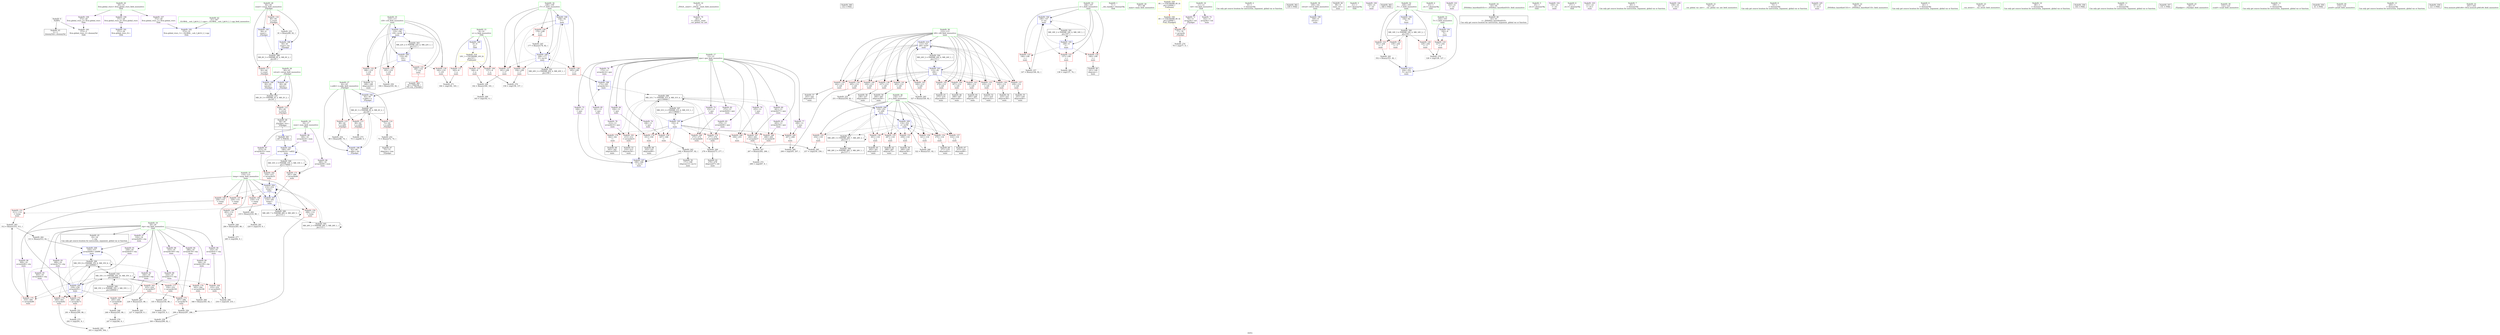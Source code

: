 digraph "SVFG" {
	label="SVFG";

	Node0x561c8eee1e00 [shape=record,color=grey,label="{NodeID: 0\nNullPtr}"];
	Node0x561c8eee1e00 -> Node0x561c8ef05760[style=solid];
	Node0x561c8eee1e00 -> Node0x561c8ef0eb10[style=solid];
	Node0x561c8ef15c90 [shape=record,color=grey,label="{NodeID: 263\n312 = Binary(310, 311, )\n}"];
	Node0x561c8ef15c90 -> Node0x561c8ef15b10[style=solid];
	Node0x561c8ef0e810 [shape=record,color=blue,label="{NodeID: 180\n8\<--9\nn\<--\nGlob }"];
	Node0x561c8ef0e810 -> Node0x561c8ef2bf70[style=dashed];
	Node0x561c8ef05cd0 [shape=record,color=purple,label="{NodeID: 97\n316\<--18\narrayidx90\<--stp\nmain\n}"];
	Node0x561c8ef05cd0 -> Node0x561c8ef0a020[style=solid];
	Node0x561c8eef65e0 [shape=record,color=green,label="{NodeID: 14\n4\<--6\n_ZStL8__ioinit\<--_ZStL8__ioinit_field_insensitive\nGlob }"];
	Node0x561c8eef65e0 -> Node0x561c8ef07e00[style=solid];
	Node0x561c8ef3d5b0 [shape=record,color=black,label="{NodeID: 360\n132 = PHI()\n}"];
	Node0x561c8ef17190 [shape=record,color=grey,label="{NodeID: 277\n285 = cmp(284, 9, )\n}"];
	Node0x561c8ef094c0 [shape=record,color=blue,label="{NodeID: 194\n106\<--147\ni\<--inc\nmain\n}"];
	Node0x561c8ef094c0 -> Node0x561c8ef0b9c0[style=dashed];
	Node0x561c8ef094c0 -> Node0x561c8ef0ba90[style=dashed];
	Node0x561c8ef094c0 -> Node0x561c8ef0bb60[style=dashed];
	Node0x561c8ef094c0 -> Node0x561c8ef094c0[style=dashed];
	Node0x561c8ef094c0 -> Node0x561c8ef26170[style=dashed];
	Node0x561c8ef068c0 [shape=record,color=red,label="{NodeID: 111\n183\<--8\n\<--n\nmain\n}"];
	Node0x561c8ef068c0 -> Node0x561c8ef16890[style=solid];
	Node0x561c8eef5c70 [shape=record,color=green,label="{NodeID: 28\n64\<--65\ncount\<--count_field_insensitive\n_Z5judgei\n}"];
	Node0x561c8eef5c70 -> Node0x561c8ef0b410[style=solid];
	Node0x561c8eef5c70 -> Node0x561c8ef0b4e0[style=solid];
	Node0x561c8eef5c70 -> Node0x561c8ef0ece0[style=solid];
	Node0x561c8eef5c70 -> Node0x561c8ef0edb0[style=solid];
	Node0x561c8ef0a020 [shape=record,color=blue,label="{NodeID: 208\n316\<--313\narrayidx90\<--add88\nmain\n}"];
	Node0x561c8ef0a020 -> Node0x561c8ef22a70[style=dashed];
	Node0x561c8ef0bb60 [shape=record,color=red,label="{NodeID: 125\n146\<--106\n\<--i\nmain\n}"];
	Node0x561c8ef0bb60 -> Node0x561c8ef15390[style=solid];
	Node0x561c8ef05660 [shape=record,color=green,label="{NodeID: 42\n31\<--367\n_GLOBAL__sub_I_jki14_2_1.cpp\<--_GLOBAL__sub_I_jki14_2_1.cpp_field_insensitive\n}"];
	Node0x561c8ef05660 -> Node0x561c8ef0ea10[style=solid];
	Node0x561c8ef27570 [shape=record,color=black,label="{NodeID: 305\nMR_26V_2 = PHI(MR_26V_3, MR_26V_1, )\npts\{115 \}\n}"];
	Node0x561c8ef27570 -> Node0x561c8ef09ce0[style=dashed];
	Node0x561c8ef27570 -> Node0x561c8ef27570[style=dashed];
	Node0x561c8ef0c6c0 [shape=record,color=red,label="{NodeID: 139\n242\<--112\n\<--i28\nmain\n}"];
	Node0x561c8ef0c6c0 -> Node0x561c8ef07370[style=solid];
	Node0x561c8ef072a0 [shape=record,color=black,label="{NodeID: 56\n238\<--237\nidxprom44\<--\nmain\n}"];
	Node0x561c8ef2bf70 [shape=record,color=yellow,style=double,label="{NodeID: 319\n10V_1 = ENCHI(MR_10V_0)\npts\{10 \}\nFun[main]}"];
	Node0x561c8ef2bf70 -> Node0x561c8ef06720[style=dashed];
	Node0x561c8ef2bf70 -> Node0x561c8ef067f0[style=dashed];
	Node0x561c8ef2bf70 -> Node0x561c8ef068c0[style=dashed];
	Node0x561c8ef0d220 [shape=record,color=red,label="{NodeID: 153\n259\<--116\n\<--j\nmain\n}"];
	Node0x561c8ef0d220 -> Node0x561c8ef07440[style=solid];
	Node0x561c8ef07e00 [shape=record,color=purple,label="{NodeID: 70\n40\<--4\n\<--_ZStL8__ioinit\n__cxx_global_var_init\n}"];
	Node0x561c8ef0a970 [shape=record,color=grey,label="{NodeID: 250\n194 = Binary(193, 82, )\n}"];
	Node0x561c8ef0a970 -> Node0x561c8ef09b40[style=solid];
	Node0x561c8ef0dd80 [shape=record,color=red,label="{NodeID: 167\n262\<--261\n\<--arrayidx57\nmain\n}"];
	Node0x561c8ef0dd80 -> Node0x561c8ef0a4f0[style=solid];
	Node0x561c8ef08960 [shape=record,color=purple,label="{NodeID: 84\n330\<--13\n\<--que\nmain\n}"];
	Node0x561c8ef08960 -> Node0x561c8ef0e4d0[style=solid];
	Node0x561c8eee2050 [shape=record,color=green,label="{NodeID: 1\n7\<--1\n__dso_handle\<--dummyObj\nGlob }"];
	Node0x561c8ef15e10 [shape=record,color=grey,label="{NodeID: 264\n219 = Binary(218, 86, )\n}"];
	Node0x561c8ef15e10 -> Node0x561c8ef17790[style=solid];
	Node0x561c8ef0e910 [shape=record,color=blue,label="{NodeID: 181\n371\<--30\nllvm.global_ctors_0\<--\nGlob }"];
	Node0x561c8ef05da0 [shape=record,color=purple,label="{NodeID: 98\n333\<--18\narrayidx100\<--stp\nmain\n}"];
	Node0x561c8ef05da0 -> Node0x561c8ef0e5a0[style=solid];
	Node0x561c8eef66b0 [shape=record,color=green,label="{NodeID: 15\n8\<--10\nn\<--n_field_insensitive\nGlob }"];
	Node0x561c8eef66b0 -> Node0x561c8ef06720[style=solid];
	Node0x561c8eef66b0 -> Node0x561c8ef067f0[style=solid];
	Node0x561c8eef66b0 -> Node0x561c8ef068c0[style=solid];
	Node0x561c8eef66b0 -> Node0x561c8ef0e810[style=solid];
	Node0x561c8ef3d6b0 [shape=record,color=black,label="{NodeID: 361\n187 = PHI(58, )\n}"];
	Node0x561c8ef3d6b0 -> Node0x561c8ef09a70[style=solid];
	Node0x561c8ef17310 [shape=record,color=grey,label="{NodeID: 278\n336 = cmp(335, 9, )\n}"];
	Node0x561c8ef09590 [shape=record,color=blue,label="{NodeID: 195\n152\<--9\n\<--\nmain\n}"];
	Node0x561c8ef09590 -> Node0x561c8ef0d700[style=dashed];
	Node0x561c8ef09590 -> Node0x561c8ef0d7d0[style=dashed];
	Node0x561c8ef09590 -> Node0x561c8ef0d8a0[style=dashed];
	Node0x561c8ef09590 -> Node0x561c8ef0dcb0[style=dashed];
	Node0x561c8ef09590 -> Node0x561c8ef0dd80[style=dashed];
	Node0x561c8ef09590 -> Node0x561c8ef0de50[style=dashed];
	Node0x561c8ef09590 -> Node0x561c8ef0df20[style=dashed];
	Node0x561c8ef09590 -> Node0x561c8ef0dff0[style=dashed];
	Node0x561c8ef09590 -> Node0x561c8ef0e4d0[style=dashed];
	Node0x561c8ef09590 -> Node0x561c8ef0e670[style=dashed];
	Node0x561c8ef09590 -> Node0x561c8ef09730[style=dashed];
	Node0x561c8ef09590 -> Node0x561c8ef24870[style=dashed];
	Node0x561c8ef09590 -> Node0x561c8ef28370[style=dashed];
	Node0x561c8ef06990 [shape=record,color=red,label="{NodeID: 112\n95\<--60\n\<--retval\n_Z5judgei\n}"];
	Node0x561c8ef06990 -> Node0x561c8ef06c20[style=solid];
	Node0x561c8eef5d40 [shape=record,color=green,label="{NodeID: 29\n97\<--98\nmain\<--main_field_insensitive\n}"];
	Node0x561c8ef0a0f0 [shape=record,color=blue,label="{NodeID: 209\n116\<--322\nj\<--inc94\nmain\n}"];
	Node0x561c8ef0a0f0 -> Node0x561c8ef0d150[style=dashed];
	Node0x561c8ef0a0f0 -> Node0x561c8ef0d220[style=dashed];
	Node0x561c8ef0a0f0 -> Node0x561c8ef0d2f0[style=dashed];
	Node0x561c8ef0a0f0 -> Node0x561c8ef0d3c0[style=dashed];
	Node0x561c8ef0a0f0 -> Node0x561c8ef0d490[style=dashed];
	Node0x561c8ef0a0f0 -> Node0x561c8ef0d560[style=dashed];
	Node0x561c8ef0a0f0 -> Node0x561c8ef0d630[style=dashed];
	Node0x561c8ef0a0f0 -> Node0x561c8ef0a0f0[style=dashed];
	Node0x561c8ef0a0f0 -> Node0x561c8ef2b570[style=dashed];
	Node0x561c8ef0bc30 [shape=record,color=red,label="{NodeID: 126\n156\<--108\n\<--i7\nmain\n}"];
	Node0x561c8ef0bc30 -> Node0x561c8ef16710[style=solid];
	Node0x561c8ef05760 [shape=record,color=black,label="{NodeID: 43\n2\<--3\ndummyVal\<--dummyVal\n}"];
	Node0x561c8ef28280 [shape=record,color=black,label="{NodeID: 306\nMR_28V_2 = PHI(MR_28V_3, MR_28V_1, )\npts\{117 \}\n}"];
	Node0x561c8ef28280 -> Node0x561c8ef2b570[style=dashed];
	Node0x561c8ef0c790 [shape=record,color=red,label="{NodeID: 140\n250\<--112\n\<--i28\nmain\n}"];
	Node0x561c8ef0c790 -> Node0x561c8ef0adf0[style=solid];
	Node0x561c8ef07370 [shape=record,color=black,label="{NodeID: 57\n243\<--242\nidxprom47\<--\nmain\n}"];
	Node0x561c8ef0d2f0 [shape=record,color=red,label="{NodeID: 154\n270\<--116\n\<--j\nmain\n}"];
	Node0x561c8ef0d2f0 -> Node0x561c8ef075e0[style=solid];
	Node0x561c8ef07ed0 [shape=record,color=purple,label="{NodeID: 71\n76\<--11\narrayidx\<--vid\n_Z5judgei\n}"];
	Node0x561c8ef07ed0 -> Node0x561c8ef0b5b0[style=solid];
	Node0x561c8ef0aaf0 [shape=record,color=grey,label="{NodeID: 251\n291 = Binary(290, 86, )\n}"];
	Node0x561c8ef0aaf0 -> Node0x561c8ef16e90[style=solid];
	Node0x561c8ef0de50 [shape=record,color=red,label="{NodeID: 168\n266\<--265\n\<--arrayidx59\nmain\n}"];
	Node0x561c8ef0de50 -> Node0x561c8ef0a4f0[style=solid];
	Node0x561c8ef08a30 [shape=record,color=purple,label="{NodeID: 85\n341\<--13\n\<--que\nmain\n}"];
	Node0x561c8ef08a30 -> Node0x561c8ef0e670[style=solid];
	Node0x561c8eee1d10 [shape=record,color=green,label="{NodeID: 2\n9\<--1\n\<--dummyObj\nCan only get source location for instruction, argument, global var or function.}"];
	Node0x561c8ef15f90 [shape=record,color=grey,label="{NodeID: 265\n327 = Binary(326, 82, )\n}"];
	Node0x561c8ef15f90 -> Node0x561c8ef0a1c0[style=solid];
	Node0x561c8ef0ea10 [shape=record,color=blue,label="{NodeID: 182\n372\<--31\nllvm.global_ctors_1\<--_GLOBAL__sub_I_jki14_2_1.cpp\nGlob }"];
	Node0x561c8ef05e70 [shape=record,color=purple,label="{NodeID: 99\n344\<--18\narrayidx106\<--stp\nmain\n}"];
	Node0x561c8ef05e70 -> Node0x561c8ef0e740[style=solid];
	Node0x561c8eef6780 [shape=record,color=green,label="{NodeID: 16\n11\<--12\nvid\<--vid_field_insensitive\nGlob }"];
	Node0x561c8eef6780 -> Node0x561c8ef07ed0[style=solid];
	Node0x561c8eef6780 -> Node0x561c8ef07fa0[style=solid];
	Node0x561c8ef3d8a0 [shape=record,color=black,label="{NodeID: 362\n339 = PHI()\n}"];
	Node0x561c8ef17490 [shape=record,color=grey,label="{NodeID: 279\n247 = cmp(246, 9, )\n}"];
	Node0x561c8ef09660 [shape=record,color=blue,label="{NodeID: 196\n108\<--82\ni7\<--\nmain\n}"];
	Node0x561c8ef09660 -> Node0x561c8ef0bc30[style=dashed];
	Node0x561c8ef09660 -> Node0x561c8ef0bd00[style=dashed];
	Node0x561c8ef09660 -> Node0x561c8ef0bdd0[style=dashed];
	Node0x561c8ef09660 -> Node0x561c8ef0bea0[style=dashed];
	Node0x561c8ef09660 -> Node0x561c8ef098d0[style=dashed];
	Node0x561c8ef09660 -> Node0x561c8ef26670[style=dashed];
	Node0x561c8ef06a60 [shape=record,color=red,label="{NodeID: 113\n69\<--62\n\<--x.addr\n_Z5judgei\n}"];
	Node0x561c8ef06a60 -> Node0x561c8ef16b90[style=solid];
	Node0x561c8eef5e10 [shape=record,color=green,label="{NodeID: 30\n100\<--101\nretval\<--retval_field_insensitive\nmain\n}"];
	Node0x561c8eef5e10 -> Node0x561c8ef0f0f0[style=solid];
	Node0x561c8ef0a1c0 [shape=record,color=blue,label="{NodeID: 210\n112\<--327\ni28\<--inc97\nmain\n}"];
	Node0x561c8ef0a1c0 -> Node0x561c8ef0c2b0[style=dashed];
	Node0x561c8ef0a1c0 -> Node0x561c8ef0c380[style=dashed];
	Node0x561c8ef0a1c0 -> Node0x561c8ef0c450[style=dashed];
	Node0x561c8ef0a1c0 -> Node0x561c8ef0c520[style=dashed];
	Node0x561c8ef0a1c0 -> Node0x561c8ef0c5f0[style=dashed];
	Node0x561c8ef0a1c0 -> Node0x561c8ef0c6c0[style=dashed];
	Node0x561c8ef0a1c0 -> Node0x561c8ef0c790[style=dashed];
	Node0x561c8ef0a1c0 -> Node0x561c8ef0c860[style=dashed];
	Node0x561c8ef0a1c0 -> Node0x561c8ef0c930[style=dashed];
	Node0x561c8ef0a1c0 -> Node0x561c8ef0ca00[style=dashed];
	Node0x561c8ef0a1c0 -> Node0x561c8ef0cad0[style=dashed];
	Node0x561c8ef0a1c0 -> Node0x561c8ef0cba0[style=dashed];
	Node0x561c8ef0a1c0 -> Node0x561c8ef0a1c0[style=dashed];
	Node0x561c8ef0a1c0 -> Node0x561c8ef27070[style=dashed];
	Node0x561c8ef0bd00 [shape=record,color=red,label="{NodeID: 127\n161\<--108\n\<--i7\nmain\n}"];
	Node0x561c8ef0bd00 -> Node0x561c8ef13000[style=solid];
	Node0x561c8ef05860 [shape=record,color=black,label="{NodeID: 44\n99\<--9\nmain_ret\<--\nmain\n}"];
	Node0x561c8ef28370 [shape=record,color=black,label="{NodeID: 307\nMR_31V_2 = PHI(MR_31V_4, MR_31V_1, )\npts\{150000 \}\n}"];
	Node0x561c8ef28370 -> Node0x561c8ef09590[style=dashed];
	Node0x561c8ef0c860 [shape=record,color=red,label="{NodeID: 141\n263\<--112\n\<--i28\nmain\n}"];
	Node0x561c8ef0c860 -> Node0x561c8ef07510[style=solid];
	Node0x561c8ef07440 [shape=record,color=black,label="{NodeID: 58\n260\<--259\nidxprom56\<--\nmain\n}"];
	Node0x561c8ef0d3c0 [shape=record,color=red,label="{NodeID: 155\n287\<--116\n\<--j\nmain\n}"];
	Node0x561c8ef0d3c0 -> Node0x561c8ef07850[style=solid];
	Node0x561c8ef07fa0 [shape=record,color=purple,label="{NodeID: 72\n142\<--11\narrayidx\<--vid\nmain\n}"];
	Node0x561c8ef0ac70 [shape=record,color=grey,label="{NodeID: 252\n73 = Binary(72, 74, )\n}"];
	Node0x561c8ef0ac70 -> Node0x561c8ef05b30[style=solid];
	Node0x561c8ef0df20 [shape=record,color=red,label="{NodeID: 169\n273\<--272\n\<--arrayidx64\nmain\n}"];
	Node0x561c8ef0df20 -> Node0x561c8ef0a7f0[style=solid];
	Node0x561c8ef08b00 [shape=record,color=purple,label="{NodeID: 86\n190\<--16\narrayidx24\<--num\nmain\n}"];
	Node0x561c8ef08b00 -> Node0x561c8ef09a70[style=solid];
	Node0x561c8eef5230 [shape=record,color=green,label="{NodeID: 3\n21\<--1\n.str\<--dummyObj\nGlob }"];
	Node0x561c8ef16110 [shape=record,color=grey,label="{NodeID: 266\n322 = Binary(321, 82, )\n}"];
	Node0x561c8ef16110 -> Node0x561c8ef0a0f0[style=solid];
	Node0x561c8ef0eb10 [shape=record,color=blue, style = dotted,label="{NodeID: 183\n373\<--3\nllvm.global_ctors_2\<--dummyVal\nGlob }"];
	Node0x561c8ef05f40 [shape=record,color=purple,label="{NodeID: 100\n120\<--21\n\<--.str\nmain\n}"];
	Node0x561c8eef6850 [shape=record,color=green,label="{NodeID: 17\n13\<--15\nque\<--que_field_insensitive\nGlob }"];
	Node0x561c8eef6850 -> Node0x561c8ef08070[style=solid];
	Node0x561c8eef6850 -> Node0x561c8ef08140[style=solid];
	Node0x561c8eef6850 -> Node0x561c8ef08210[style=solid];
	Node0x561c8eef6850 -> Node0x561c8ef082e0[style=solid];
	Node0x561c8eef6850 -> Node0x561c8ef083b0[style=solid];
	Node0x561c8eef6850 -> Node0x561c8ef08480[style=solid];
	Node0x561c8eef6850 -> Node0x561c8ef08550[style=solid];
	Node0x561c8eef6850 -> Node0x561c8ef08620[style=solid];
	Node0x561c8eef6850 -> Node0x561c8ef086f0[style=solid];
	Node0x561c8eef6850 -> Node0x561c8ef087c0[style=solid];
	Node0x561c8eef6850 -> Node0x561c8ef08890[style=solid];
	Node0x561c8eef6850 -> Node0x561c8ef08960[style=solid];
	Node0x561c8eef6850 -> Node0x561c8ef08a30[style=solid];
	Node0x561c8ef3d970 [shape=record,color=black,label="{NodeID: 363\n348 = PHI()\n}"];
	Node0x561c8ef17610 [shape=record,color=grey,label="{NodeID: 280\n138 = cmp(137, 74, )\n}"];
	Node0x561c8ef09730 [shape=record,color=blue,label="{NodeID: 197\n169\<--168\n\<--inc12\nmain\n}"];
	Node0x561c8ef09730 -> Node0x561c8ef09800[style=dashed];
	Node0x561c8ef06b30 [shape=record,color=red,label="{NodeID: 114\n72\<--62\n\<--x.addr\n_Z5judgei\n}"];
	Node0x561c8ef06b30 -> Node0x561c8ef0ac70[style=solid];
	Node0x561c8eef5ee0 [shape=record,color=green,label="{NodeID: 31\n102\<--103\nT\<--T_field_insensitive\nmain\n}"];
	Node0x561c8eef5ee0 -> Node0x561c8ef0b680[style=solid];
	Node0x561c8eef5ee0 -> Node0x561c8ef0f1c0[style=solid];
	Node0x561c8ef0a290 [shape=record,color=blue,label="{NodeID: 211\n104\<--352\n_T\<--inc111\nmain\n}"];
	Node0x561c8ef0a290 -> Node0x561c8ef25c70[style=dashed];
	Node0x561c8ef0bdd0 [shape=record,color=red,label="{NodeID: 128\n165\<--108\n\<--i7\nmain\n}"];
	Node0x561c8ef0bdd0 -> Node0x561c8ef09800[style=solid];
	Node0x561c8ef05930 [shape=record,color=black,label="{NodeID: 45\n19\<--18\n\<--stp\nCan only get source location for instruction, argument, global var or function.}"];
	Node0x561c8ef28870 [shape=record,color=black,label="{NodeID: 308\nMR_33V_2 = PHI(MR_33V_3, MR_33V_1, )\npts\{170000 \}\n}"];
	Node0x561c8ef28870 -> Node0x561c8ef0d970[style=dashed];
	Node0x561c8ef28870 -> Node0x561c8ef0e0c0[style=dashed];
	Node0x561c8ef28870 -> Node0x561c8ef09a70[style=dashed];
	Node0x561c8ef28870 -> Node0x561c8ef28870[style=dashed];
	Node0x561c8ef0c930 [shape=record,color=red,label="{NodeID: 142\n274\<--112\n\<--i28\nmain\n}"];
	Node0x561c8ef0c930 -> Node0x561c8ef076b0[style=solid];
	Node0x561c8ef07510 [shape=record,color=black,label="{NodeID: 59\n264\<--263\nidxprom58\<--\nmain\n}"];
	Node0x561c8ef0d490 [shape=record,color=red,label="{NodeID: 156\n301\<--116\n\<--j\nmain\n}"];
	Node0x561c8ef0d490 -> Node0x561c8ef079f0[style=solid];
	Node0x561c8ef08070 [shape=record,color=purple,label="{NodeID: 73\n152\<--13\n\<--que\nmain\n}"];
	Node0x561c8ef08070 -> Node0x561c8ef09590[style=solid];
	Node0x561c8ef2d8c0 [shape=record,color=yellow,style=double,label="{NodeID: 336\n8V_1 = ENCHI(MR_8V_0)\npts\{120000 \}\nFun[_Z5judgei]}"];
	Node0x561c8ef2d8c0 -> Node0x561c8ef0b5b0[style=dashed];
	Node0x561c8ef0adf0 [shape=record,color=grey,label="{NodeID: 253\n251 = Binary(250, 82, )\n}"];
	Node0x561c8ef0adf0 -> Node0x561c8ef09e80[style=solid];
	Node0x561c8ef0dff0 [shape=record,color=red,label="{NodeID: 170\n277\<--276\n\<--arrayidx66\nmain\n}"];
	Node0x561c8ef0dff0 -> Node0x561c8ef0a7f0[style=solid];
	Node0x561c8ef08bd0 [shape=record,color=purple,label="{NodeID: 87\n215\<--16\narrayidx35\<--num\nmain\n}"];
	Node0x561c8ef08bd0 -> Node0x561c8ef0d970[style=solid];
	Node0x561c8eef7aa0 [shape=record,color=green,label="{NodeID: 4\n23\<--1\n.str.1\<--dummyObj\nGlob }"];
	Node0x561c8ef16290 [shape=record,color=grey,label="{NodeID: 267\n226 = Binary(225, 86, )\n}"];
	Node0x561c8ef16290 -> Node0x561c8ef17a90[style=solid];
	Node0x561c8ef0ec10 [shape=record,color=blue,label="{NodeID: 184\n62\<--59\nx.addr\<--x\n_Z5judgei\n}"];
	Node0x561c8ef0ec10 -> Node0x561c8ef21b70[style=dashed];
	Node0x561c8ef06010 [shape=record,color=purple,label="{NodeID: 101\n143\<--21\n\<--.str\nmain\n}"];
	Node0x561c8eef6920 [shape=record,color=green,label="{NodeID: 18\n16\<--17\nnum\<--num_field_insensitive\nGlob }"];
	Node0x561c8eef6920 -> Node0x561c8ef08b00[style=solid];
	Node0x561c8eef6920 -> Node0x561c8ef08bd0[style=solid];
	Node0x561c8eef6920 -> Node0x561c8ef08ca0[style=solid];
	Node0x561c8ef3da40 [shape=record,color=black,label="{NodeID: 364\n59 = PHI(186, )\n0th arg _Z5judgei }"];
	Node0x561c8ef3da40 -> Node0x561c8ef0ec10[style=solid];
	Node0x561c8ef17790 [shape=record,color=grey,label="{NodeID: 281\n220 = cmp(219, 9, )\n}"];
	Node0x561c8ef09800 [shape=record,color=blue,label="{NodeID: 198\n172\<--165\narrayidx14\<--\nmain\n}"];
	Node0x561c8ef09800 -> Node0x561c8ef24870[style=dashed];
	Node0x561c8ef0b340 [shape=record,color=red,label="{NodeID: 115\n88\<--62\n\<--x.addr\n_Z5judgei\n}"];
	Node0x561c8ef0b340 -> Node0x561c8ef0af70[style=solid];
	Node0x561c8eef5fb0 [shape=record,color=green,label="{NodeID: 32\n104\<--105\n_T\<--_T_field_insensitive\nmain\n}"];
	Node0x561c8eef5fb0 -> Node0x561c8ef0b750[style=solid];
	Node0x561c8eef5fb0 -> Node0x561c8ef0b820[style=solid];
	Node0x561c8eef5fb0 -> Node0x561c8ef0b8f0[style=solid];
	Node0x561c8eef5fb0 -> Node0x561c8ef09320[style=solid];
	Node0x561c8eef5fb0 -> Node0x561c8ef0a290[style=solid];
	Node0x561c8ef0bea0 [shape=record,color=red,label="{NodeID: 129\n176\<--108\n\<--i7\nmain\n}"];
	Node0x561c8ef0bea0 -> Node0x561c8ef13180[style=solid];
	Node0x561c8ef05a30 [shape=record,color=black,label="{NodeID: 46\n42\<--43\n\<--_ZNSt8ios_base4InitD1Ev\nCan only get source location for instruction, argument, global var or function.}"];
	Node0x561c8ef28d70 [shape=record,color=black,label="{NodeID: 309\nMR_35V_2 = PHI(MR_35V_3, MR_35V_1, )\npts\{200000 \}\n}"];
	Node0x561c8ef28d70 -> Node0x561c8ef2ba70[style=dashed];
	Node0x561c8ef0ca00 [shape=record,color=red,label="{NodeID: 143\n294\<--112\n\<--i28\nmain\n}"];
	Node0x561c8ef0ca00 -> Node0x561c8ef07920[style=solid];
	Node0x561c8ef075e0 [shape=record,color=black,label="{NodeID: 60\n271\<--270\nidxprom63\<--\nmain\n}"];
	Node0x561c8ef0d560 [shape=record,color=red,label="{NodeID: 157\n314\<--116\n\<--j\nmain\n}"];
	Node0x561c8ef0d560 -> Node0x561c8ef07b90[style=solid];
	Node0x561c8ef08140 [shape=record,color=purple,label="{NodeID: 74\n166\<--13\n\<--que\nmain\n}"];
	Node0x561c8ef08140 -> Node0x561c8ef0d700[style=solid];
	Node0x561c8ef0af70 [shape=record,color=grey,label="{NodeID: 254\n89 = Binary(88, 74, )\n}"];
	Node0x561c8ef0af70 -> Node0x561c8ef0ef50[style=solid];
	Node0x561c8ef0e0c0 [shape=record,color=red,label="{NodeID: 171\n281\<--280\n\<--arrayidx68\nmain\n}"];
	Node0x561c8ef0e0c0 -> Node0x561c8ef09f50[style=solid];
	Node0x561c8ef08ca0 [shape=record,color=purple,label="{NodeID: 88\n280\<--16\narrayidx68\<--num\nmain\n}"];
	Node0x561c8ef08ca0 -> Node0x561c8ef0e0c0[style=solid];
	Node0x561c8eee21f0 [shape=record,color=green,label="{NodeID: 5\n25\<--1\n.str.2\<--dummyObj\nGlob }"];
	Node0x561c8ef16410 [shape=record,color=grey,label="{NodeID: 268\n234 = cmp(229, 233, )\n}"];
	Node0x561c8ef0ece0 [shape=record,color=blue,label="{NodeID: 185\n64\<--9\ncount\<--\n_Z5judgei\n}"];
	Node0x561c8ef0ece0 -> Node0x561c8ef22070[style=dashed];
	Node0x561c8ef060e0 [shape=record,color=purple,label="{NodeID: 102\n150\<--21\n\<--.str\nmain\n}"];
	Node0x561c8eef69f0 [shape=record,color=green,label="{NodeID: 19\n18\<--20\nstp\<--stp_field_insensitive\nGlob }"];
	Node0x561c8eef69f0 -> Node0x561c8ef05930[style=solid];
	Node0x561c8eef69f0 -> Node0x561c8ef08d70[style=solid];
	Node0x561c8eef69f0 -> Node0x561c8ef08e40[style=solid];
	Node0x561c8eef69f0 -> Node0x561c8ef08f10[style=solid];
	Node0x561c8eef69f0 -> Node0x561c8ef08fe0[style=solid];
	Node0x561c8eef69f0 -> Node0x561c8ef090b0[style=solid];
	Node0x561c8eef69f0 -> Node0x561c8ef09180[style=solid];
	Node0x561c8eef69f0 -> Node0x561c8ef09250[style=solid];
	Node0x561c8eef69f0 -> Node0x561c8ef05c00[style=solid];
	Node0x561c8eef69f0 -> Node0x561c8ef05cd0[style=solid];
	Node0x561c8eef69f0 -> Node0x561c8ef05da0[style=solid];
	Node0x561c8eef69f0 -> Node0x561c8ef05e70[style=solid];
	Node0x561c8ef17910 [shape=record,color=grey,label="{NodeID: 282\n305 = cmp(300, 304, )\n}"];
	Node0x561c8ef098d0 [shape=record,color=blue,label="{NodeID: 199\n108\<--177\ni7\<--inc16\nmain\n}"];
	Node0x561c8ef098d0 -> Node0x561c8ef0bc30[style=dashed];
	Node0x561c8ef098d0 -> Node0x561c8ef0bd00[style=dashed];
	Node0x561c8ef098d0 -> Node0x561c8ef0bdd0[style=dashed];
	Node0x561c8ef098d0 -> Node0x561c8ef0bea0[style=dashed];
	Node0x561c8ef098d0 -> Node0x561c8ef098d0[style=dashed];
	Node0x561c8ef098d0 -> Node0x561c8ef26670[style=dashed];
	Node0x561c8ef0b410 [shape=record,color=red,label="{NodeID: 116\n80\<--64\n\<--count\n_Z5judgei\n}"];
	Node0x561c8ef0b410 -> Node0x561c8ef0b0f0[style=solid];
	Node0x561c8eef6080 [shape=record,color=green,label="{NodeID: 33\n106\<--107\ni\<--i_field_insensitive\nmain\n}"];
	Node0x561c8eef6080 -> Node0x561c8ef0b9c0[style=solid];
	Node0x561c8eef6080 -> Node0x561c8ef0ba90[style=solid];
	Node0x561c8eef6080 -> Node0x561c8ef0bb60[style=solid];
	Node0x561c8eef6080 -> Node0x561c8ef093f0[style=solid];
	Node0x561c8eef6080 -> Node0x561c8ef094c0[style=solid];
	Node0x561c8ef24870 [shape=record,color=black,label="{NodeID: 296\nMR_31V_7 = PHI(MR_31V_6, MR_31V_4, )\npts\{150000 \}\n}"];
	Node0x561c8ef24870 -> Node0x561c8ef0d700[style=dashed];
	Node0x561c8ef24870 -> Node0x561c8ef0d7d0[style=dashed];
	Node0x561c8ef24870 -> Node0x561c8ef0d8a0[style=dashed];
	Node0x561c8ef24870 -> Node0x561c8ef0dcb0[style=dashed];
	Node0x561c8ef24870 -> Node0x561c8ef0dd80[style=dashed];
	Node0x561c8ef24870 -> Node0x561c8ef0de50[style=dashed];
	Node0x561c8ef24870 -> Node0x561c8ef0df20[style=dashed];
	Node0x561c8ef24870 -> Node0x561c8ef0dff0[style=dashed];
	Node0x561c8ef24870 -> Node0x561c8ef0e4d0[style=dashed];
	Node0x561c8ef24870 -> Node0x561c8ef0e670[style=dashed];
	Node0x561c8ef24870 -> Node0x561c8ef09730[style=dashed];
	Node0x561c8ef24870 -> Node0x561c8ef24870[style=dashed];
	Node0x561c8ef24870 -> Node0x561c8ef28370[style=dashed];
	Node0x561c8ef0bf70 [shape=record,color=red,label="{NodeID: 130\n182\<--110\n\<--i18\nmain\n}"];
	Node0x561c8ef0bf70 -> Node0x561c8ef16890[style=solid];
	Node0x561c8ef05b30 [shape=record,color=black,label="{NodeID: 47\n75\<--73\nidxprom\<--rem\n_Z5judgei\n}"];
	Node0x561c8ef29270 [shape=record,color=black,label="{NodeID: 310\nMR_2V_3 = PHI(MR_2V_4, MR_2V_2, )\npts\{61 \}\n}"];
	Node0x561c8ef29270 -> Node0x561c8ef06990[style=dashed];
	Node0x561c8ef0cad0 [shape=record,color=red,label="{NodeID: 144\n307\<--112\n\<--i28\nmain\n}"];
	Node0x561c8ef0cad0 -> Node0x561c8ef07ac0[style=solid];
	Node0x561c8ef076b0 [shape=record,color=black,label="{NodeID: 61\n275\<--274\nidxprom65\<--\nmain\n}"];
	Node0x561c8ef0d630 [shape=record,color=red,label="{NodeID: 158\n321\<--116\n\<--j\nmain\n}"];
	Node0x561c8ef0d630 -> Node0x561c8ef16110[style=solid];
	Node0x561c8ef08210 [shape=record,color=purple,label="{NodeID: 75\n169\<--13\n\<--que\nmain\n}"];
	Node0x561c8ef08210 -> Node0x561c8ef09730[style=solid];
	Node0x561c8ef0b0f0 [shape=record,color=grey,label="{NodeID: 255\n81 = Binary(80, 82, )\n}"];
	Node0x561c8ef0b0f0 -> Node0x561c8ef0edb0[style=solid];
	Node0x561c8ef0e190 [shape=record,color=red,label="{NodeID: 172\n290\<--289\n\<--arrayidx73\nmain\n}"];
	Node0x561c8ef0e190 -> Node0x561c8ef0aaf0[style=solid];
	Node0x561c8ef08d70 [shape=record,color=purple,label="{NodeID: 89\n224\<--18\narrayidx37\<--stp\nmain\n}"];
	Node0x561c8ef08d70 -> Node0x561c8ef0da40[style=solid];
	Node0x561c8eee2280 [shape=record,color=green,label="{NodeID: 6\n27\<--1\n.str.3\<--dummyObj\nGlob }"];
	Node0x561c8ef16590 [shape=record,color=grey,label="{NodeID: 269\n163 = cmp(162, 9, )\n}"];
	Node0x561c8ef0edb0 [shape=record,color=blue,label="{NodeID: 186\n64\<--81\ncount\<--inc\n_Z5judgei\n}"];
	Node0x561c8ef0edb0 -> Node0x561c8ef22070[style=dashed];
	Node0x561c8ef061b0 [shape=record,color=purple,label="{NodeID: 103\n131\<--23\n\<--.str.1\nmain\n}"];
	Node0x561c8eef6ac0 [shape=record,color=green,label="{NodeID: 20\n29\<--33\nllvm.global_ctors\<--llvm.global_ctors_field_insensitive\nGlob }"];
	Node0x561c8eef6ac0 -> Node0x561c8ef06420[style=solid];
	Node0x561c8eef6ac0 -> Node0x561c8ef06520[style=solid];
	Node0x561c8eef6ac0 -> Node0x561c8ef06620[style=solid];
	Node0x561c8ef17a90 [shape=record,color=grey,label="{NodeID: 283\n227 = cmp(226, 9, )\n}"];
	Node0x561c8ef099a0 [shape=record,color=blue,label="{NodeID: 200\n110\<--82\ni18\<--\nmain\n}"];
	Node0x561c8ef099a0 -> Node0x561c8ef0bf70[style=dashed];
	Node0x561c8ef099a0 -> Node0x561c8ef0c040[style=dashed];
	Node0x561c8ef099a0 -> Node0x561c8ef0c110[style=dashed];
	Node0x561c8ef099a0 -> Node0x561c8ef0c1e0[style=dashed];
	Node0x561c8ef099a0 -> Node0x561c8ef09b40[style=dashed];
	Node0x561c8ef099a0 -> Node0x561c8ef26b70[style=dashed];
	Node0x561c8ef0b4e0 [shape=record,color=red,label="{NodeID: 117\n92\<--64\n\<--count\n_Z5judgei\n}"];
	Node0x561c8ef0b4e0 -> Node0x561c8ef0f020[style=solid];
	Node0x561c8eef6150 [shape=record,color=green,label="{NodeID: 34\n108\<--109\ni7\<--i7_field_insensitive\nmain\n}"];
	Node0x561c8eef6150 -> Node0x561c8ef0bc30[style=solid];
	Node0x561c8eef6150 -> Node0x561c8ef0bd00[style=solid];
	Node0x561c8eef6150 -> Node0x561c8ef0bdd0[style=solid];
	Node0x561c8eef6150 -> Node0x561c8ef0bea0[style=solid];
	Node0x561c8eef6150 -> Node0x561c8ef09660[style=solid];
	Node0x561c8eef6150 -> Node0x561c8ef098d0[style=solid];
	Node0x561c8ef0c040 [shape=record,color=red,label="{NodeID: 131\n186\<--110\n\<--i18\nmain\n|{<s0>7}}"];
	Node0x561c8ef0c040:s0 -> Node0x561c8ef3da40[style=solid,color=red];
	Node0x561c8ef06c20 [shape=record,color=black,label="{NodeID: 48\n58\<--95\n_Z5judgei_ret\<--\n_Z5judgei\n|{<s0>7}}"];
	Node0x561c8ef06c20:s0 -> Node0x561c8ef3d6b0[style=solid,color=blue];
	Node0x561c8ef0cba0 [shape=record,color=red,label="{NodeID: 145\n326\<--112\n\<--i28\nmain\n}"];
	Node0x561c8ef0cba0 -> Node0x561c8ef15f90[style=solid];
	Node0x561c8ef07780 [shape=record,color=black,label="{NodeID: 62\n279\<--278\nidxprom67\<--div\nmain\n}"];
	Node0x561c8ef0d700 [shape=record,color=red,label="{NodeID: 159\n167\<--166\n\<--\nmain\n}"];
	Node0x561c8ef0d700 -> Node0x561c8ef12e80[style=solid];
	Node0x561c8ef082e0 [shape=record,color=purple,label="{NodeID: 76\n172\<--13\narrayidx14\<--que\nmain\n}"];
	Node0x561c8ef082e0 -> Node0x561c8ef09800[style=solid];
	Node0x561c8ef0b270 [shape=record,color=grey,label="{NodeID: 256\n299 = Binary(297, 298, )\n}"];
	Node0x561c8ef0b270 -> Node0x561c8ef15690[style=solid];
	Node0x561c8ef0e260 [shape=record,color=red,label="{NodeID: 173\n297\<--296\n\<--arrayidx78\nmain\n}"];
	Node0x561c8ef0e260 -> Node0x561c8ef0b270[style=solid];
	Node0x561c8ef08e40 [shape=record,color=purple,label="{NodeID: 90\n232\<--18\narrayidx41\<--stp\nmain\n}"];
	Node0x561c8ef08e40 -> Node0x561c8ef0db10[style=solid];
	Node0x561c8eef5880 [shape=record,color=green,label="{NodeID: 7\n30\<--1\n\<--dummyObj\nCan only get source location for instruction, argument, global var or function.}"];
	Node0x561c8ef16710 [shape=record,color=grey,label="{NodeID: 270\n158 = cmp(156, 157, )\n}"];
	Node0x561c8ef0ee80 [shape=record,color=blue,label="{NodeID: 187\n60\<--86\nretval\<--\n_Z5judgei\n}"];
	Node0x561c8ef0ee80 -> Node0x561c8ef29270[style=dashed];
	Node0x561c8ef06280 [shape=record,color=purple,label="{NodeID: 104\n338\<--25\n\<--.str.2\nmain\n}"];
	Node0x561c8eef6b90 [shape=record,color=green,label="{NodeID: 21\n34\<--35\n__cxx_global_var_init\<--__cxx_global_var_init_field_insensitive\n}"];
	Node0x561c8ef17c10 [shape=record,color=grey,label="{NodeID: 284\n208 = cmp(205, 207, )\n}"];
	Node0x561c8ef09a70 [shape=record,color=blue,label="{NodeID: 201\n190\<--187\narrayidx24\<--call22\nmain\n}"];
	Node0x561c8ef09a70 -> Node0x561c8ef0d970[style=dashed];
	Node0x561c8ef09a70 -> Node0x561c8ef0e0c0[style=dashed];
	Node0x561c8ef09a70 -> Node0x561c8ef09a70[style=dashed];
	Node0x561c8ef09a70 -> Node0x561c8ef28870[style=dashed];
	Node0x561c8ef0b5b0 [shape=record,color=red,label="{NodeID: 118\n77\<--76\n\<--arrayidx\n_Z5judgei\n}"];
	Node0x561c8ef0b5b0 -> Node0x561c8ef16d10[style=solid];
	Node0x561c8eef6220 [shape=record,color=green,label="{NodeID: 35\n110\<--111\ni18\<--i18_field_insensitive\nmain\n}"];
	Node0x561c8eef6220 -> Node0x561c8ef0bf70[style=solid];
	Node0x561c8eef6220 -> Node0x561c8ef0c040[style=solid];
	Node0x561c8eef6220 -> Node0x561c8ef0c110[style=solid];
	Node0x561c8eef6220 -> Node0x561c8ef0c1e0[style=solid];
	Node0x561c8eef6220 -> Node0x561c8ef099a0[style=solid];
	Node0x561c8eef6220 -> Node0x561c8ef09b40[style=solid];
	Node0x561c8ef0c110 [shape=record,color=red,label="{NodeID: 132\n188\<--110\n\<--i18\nmain\n}"];
	Node0x561c8ef0c110 -> Node0x561c8ef06e90[style=solid];
	Node0x561c8ef06cf0 [shape=record,color=black,label="{NodeID: 49\n141\<--140\nidxprom\<--\nmain\n}"];
	Node0x561c8ef0cc70 [shape=record,color=red,label="{NodeID: 146\n218\<--114\n\<--temp\nmain\n}"];
	Node0x561c8ef0cc70 -> Node0x561c8ef15e10[style=solid];
	Node0x561c8ef07850 [shape=record,color=black,label="{NodeID: 63\n288\<--287\nidxprom72\<--\nmain\n}"];
	Node0x561c8ef12e80 [shape=record,color=grey,label="{NodeID: 243\n168 = Binary(167, 82, )\n}"];
	Node0x561c8ef12e80 -> Node0x561c8ef06dc0[style=solid];
	Node0x561c8ef12e80 -> Node0x561c8ef09730[style=solid];
	Node0x561c8ef0d7d0 [shape=record,color=red,label="{NodeID: 160\n207\<--206\n\<--\nmain\n}"];
	Node0x561c8ef0d7d0 -> Node0x561c8ef17c10[style=solid];
	Node0x561c8ef083b0 [shape=record,color=purple,label="{NodeID: 77\n206\<--13\n\<--que\nmain\n}"];
	Node0x561c8ef083b0 -> Node0x561c8ef0d7d0[style=solid];
	Node0x561c8ef15390 [shape=record,color=grey,label="{NodeID: 257\n147 = Binary(146, 82, )\n}"];
	Node0x561c8ef15390 -> Node0x561c8ef094c0[style=solid];
	Node0x561c8ef0e330 [shape=record,color=red,label="{NodeID: 174\n304\<--303\n\<--arrayidx82\nmain\n}"];
	Node0x561c8ef0e330 -> Node0x561c8ef17910[style=solid];
	Node0x561c8ef08f10 [shape=record,color=purple,label="{NodeID: 91\n239\<--18\narrayidx45\<--stp\nmain\n}"];
	Node0x561c8ef08f10 -> Node0x561c8ef09db0[style=solid];
	Node0x561c8eef5910 [shape=record,color=green,label="{NodeID: 8\n74\<--1\n\<--dummyObj\nCan only get source location for instruction, argument, global var or function.}"];
	Node0x561c8ef16890 [shape=record,color=grey,label="{NodeID: 271\n184 = cmp(182, 183, )\n}"];
	Node0x561c8ef0ef50 [shape=record,color=blue,label="{NodeID: 188\n62\<--89\nx.addr\<--div\n_Z5judgei\n}"];
	Node0x561c8ef0ef50 -> Node0x561c8ef21b70[style=dashed];
	Node0x561c8ef06350 [shape=record,color=purple,label="{NodeID: 105\n347\<--27\n\<--.str.3\nmain\n}"];
	Node0x561c8eef6c60 [shape=record,color=green,label="{NodeID: 22\n38\<--39\n_ZNSt8ios_base4InitC1Ev\<--_ZNSt8ios_base4InitC1Ev_field_insensitive\n}"];
	Node0x561c8ef17d90 [shape=record,color=grey,label="{NodeID: 285\n257 = cmp(254, 256, )\n}"];
	Node0x561c8ef09b40 [shape=record,color=blue,label="{NodeID: 202\n110\<--194\ni18\<--inc26\nmain\n}"];
	Node0x561c8ef09b40 -> Node0x561c8ef0bf70[style=dashed];
	Node0x561c8ef09b40 -> Node0x561c8ef0c040[style=dashed];
	Node0x561c8ef09b40 -> Node0x561c8ef0c110[style=dashed];
	Node0x561c8ef09b40 -> Node0x561c8ef0c1e0[style=dashed];
	Node0x561c8ef09b40 -> Node0x561c8ef09b40[style=dashed];
	Node0x561c8ef09b40 -> Node0x561c8ef26b70[style=dashed];
	Node0x561c8ef0b680 [shape=record,color=red,label="{NodeID: 119\n127\<--102\n\<--T\nmain\n}"];
	Node0x561c8ef0b680 -> Node0x561c8ef17010[style=solid];
	Node0x561c8eef62f0 [shape=record,color=green,label="{NodeID: 36\n112\<--113\ni28\<--i28_field_insensitive\nmain\n}"];
	Node0x561c8eef62f0 -> Node0x561c8ef0c2b0[style=solid];
	Node0x561c8eef62f0 -> Node0x561c8ef0c380[style=solid];
	Node0x561c8eef62f0 -> Node0x561c8ef0c450[style=solid];
	Node0x561c8eef62f0 -> Node0x561c8ef0c520[style=solid];
	Node0x561c8eef62f0 -> Node0x561c8ef0c5f0[style=solid];
	Node0x561c8eef62f0 -> Node0x561c8ef0c6c0[style=solid];
	Node0x561c8eef62f0 -> Node0x561c8ef0c790[style=solid];
	Node0x561c8eef62f0 -> Node0x561c8ef0c860[style=solid];
	Node0x561c8eef62f0 -> Node0x561c8ef0c930[style=solid];
	Node0x561c8eef62f0 -> Node0x561c8ef0ca00[style=solid];
	Node0x561c8eef62f0 -> Node0x561c8ef0cad0[style=solid];
	Node0x561c8eef62f0 -> Node0x561c8ef0cba0[style=solid];
	Node0x561c8eef62f0 -> Node0x561c8ef09c10[style=solid];
	Node0x561c8eef62f0 -> Node0x561c8ef0a1c0[style=solid];
	Node0x561c8ef0c1e0 [shape=record,color=red,label="{NodeID: 133\n193\<--110\n\<--i18\nmain\n}"];
	Node0x561c8ef0c1e0 -> Node0x561c8ef0a970[style=solid];
	Node0x561c8ef06dc0 [shape=record,color=black,label="{NodeID: 50\n171\<--168\nidxprom13\<--inc12\nmain\n}"];
	Node0x561c8ef0cd40 [shape=record,color=red,label="{NodeID: 147\n229\<--114\n\<--temp\nmain\n}"];
	Node0x561c8ef0cd40 -> Node0x561c8ef16410[style=solid];
	Node0x561c8ef07920 [shape=record,color=black,label="{NodeID: 64\n295\<--294\nidxprom77\<--\nmain\n}"];
	Node0x561c8ef13000 [shape=record,color=grey,label="{NodeID: 244\n162 = Binary(160, 161, )\n}"];
	Node0x561c8ef13000 -> Node0x561c8ef16590[style=solid];
	Node0x561c8ef0d8a0 [shape=record,color=red,label="{NodeID: 161\n213\<--212\n\<--arrayidx33\nmain\n}"];
	Node0x561c8ef0d8a0 -> Node0x561c8ef07030[style=solid];
	Node0x561c8ef08480 [shape=record,color=purple,label="{NodeID: 78\n212\<--13\narrayidx33\<--que\nmain\n}"];
	Node0x561c8ef08480 -> Node0x561c8ef0d8a0[style=solid];
	Node0x561c8ef15510 [shape=record,color=grey,label="{NodeID: 258\n335 = Binary(334, 86, )\n}"];
	Node0x561c8ef15510 -> Node0x561c8ef17310[style=solid];
	Node0x561c8ef0e400 [shape=record,color=red,label="{NodeID: 175\n310\<--309\n\<--arrayidx86\nmain\n}"];
	Node0x561c8ef0e400 -> Node0x561c8ef15c90[style=solid];
	Node0x561c8ef08fe0 [shape=record,color=purple,label="{NodeID: 92\n244\<--18\narrayidx48\<--stp\nmain\n}"];
	Node0x561c8ef08fe0 -> Node0x561c8ef0dbe0[style=solid];
	Node0x561c8eee2370 [shape=record,color=green,label="{NodeID: 9\n82\<--1\n\<--dummyObj\nCan only get source location for instruction, argument, global var or function.}"];
	Node0x561c8ef16a10 [shape=record,color=grey,label="{NodeID: 272\n268 = cmp(267, 9, )\n}"];
	Node0x561c8ef0f020 [shape=record,color=blue,label="{NodeID: 189\n60\<--92\nretval\<--\n_Z5judgei\n}"];
	Node0x561c8ef0f020 -> Node0x561c8ef29270[style=dashed];
	Node0x561c8ef06420 [shape=record,color=purple,label="{NodeID: 106\n371\<--29\nllvm.global_ctors_0\<--llvm.global_ctors\nGlob }"];
	Node0x561c8ef06420 -> Node0x561c8ef0e910[style=solid];
	Node0x561c8eef6d30 [shape=record,color=green,label="{NodeID: 23\n44\<--45\n__cxa_atexit\<--__cxa_atexit_field_insensitive\n}"];
	Node0x561c8ef09c10 [shape=record,color=blue,label="{NodeID: 203\n112\<--82\ni28\<--\nmain\n}"];
	Node0x561c8ef09c10 -> Node0x561c8ef0c2b0[style=dashed];
	Node0x561c8ef09c10 -> Node0x561c8ef0c380[style=dashed];
	Node0x561c8ef09c10 -> Node0x561c8ef0c450[style=dashed];
	Node0x561c8ef09c10 -> Node0x561c8ef0c520[style=dashed];
	Node0x561c8ef09c10 -> Node0x561c8ef0c5f0[style=dashed];
	Node0x561c8ef09c10 -> Node0x561c8ef0c6c0[style=dashed];
	Node0x561c8ef09c10 -> Node0x561c8ef0c790[style=dashed];
	Node0x561c8ef09c10 -> Node0x561c8ef0c860[style=dashed];
	Node0x561c8ef09c10 -> Node0x561c8ef0c930[style=dashed];
	Node0x561c8ef09c10 -> Node0x561c8ef0ca00[style=dashed];
	Node0x561c8ef09c10 -> Node0x561c8ef0cad0[style=dashed];
	Node0x561c8ef09c10 -> Node0x561c8ef0cba0[style=dashed];
	Node0x561c8ef09c10 -> Node0x561c8ef0a1c0[style=dashed];
	Node0x561c8ef09c10 -> Node0x561c8ef27070[style=dashed];
	Node0x561c8ef0b750 [shape=record,color=red,label="{NodeID: 120\n126\<--104\n\<--_T\nmain\n}"];
	Node0x561c8ef0b750 -> Node0x561c8ef17010[style=solid];
	Node0x561c8eef63c0 [shape=record,color=green,label="{NodeID: 37\n114\<--115\ntemp\<--temp_field_insensitive\nmain\n}"];
	Node0x561c8eef63c0 -> Node0x561c8ef0cc70[style=solid];
	Node0x561c8eef63c0 -> Node0x561c8ef0cd40[style=solid];
	Node0x561c8eef63c0 -> Node0x561c8ef0ce10[style=solid];
	Node0x561c8eef63c0 -> Node0x561c8ef0cee0[style=solid];
	Node0x561c8eef63c0 -> Node0x561c8ef0cfb0[style=solid];
	Node0x561c8eef63c0 -> Node0x561c8ef0d080[style=solid];
	Node0x561c8eef63c0 -> Node0x561c8ef09ce0[style=solid];
	Node0x561c8eef63c0 -> Node0x561c8ef09f50[style=solid];
	Node0x561c8ef25c70 [shape=record,color=black,label="{NodeID: 300\nMR_16V_3 = PHI(MR_16V_4, MR_16V_2, )\npts\{105 \}\n}"];
	Node0x561c8ef25c70 -> Node0x561c8ef0b750[style=dashed];
	Node0x561c8ef25c70 -> Node0x561c8ef0b820[style=dashed];
	Node0x561c8ef25c70 -> Node0x561c8ef0b8f0[style=dashed];
	Node0x561c8ef25c70 -> Node0x561c8ef0a290[style=dashed];
	Node0x561c8ef0c2b0 [shape=record,color=red,label="{NodeID: 134\n205\<--112\n\<--i28\nmain\n}"];
	Node0x561c8ef0c2b0 -> Node0x561c8ef17c10[style=solid];
	Node0x561c8ef06e90 [shape=record,color=black,label="{NodeID: 51\n189\<--188\nidxprom23\<--\nmain\n}"];
	Node0x561c8ef0ce10 [shape=record,color=red,label="{NodeID: 148\n236\<--114\n\<--temp\nmain\n}"];
	Node0x561c8ef0ce10 -> Node0x561c8ef09db0[style=solid];
	Node0x561c8ef079f0 [shape=record,color=black,label="{NodeID: 65\n302\<--301\nidxprom81\<--\nmain\n}"];
	Node0x561c8ef13180 [shape=record,color=grey,label="{NodeID: 245\n177 = Binary(176, 82, )\n}"];
	Node0x561c8ef13180 -> Node0x561c8ef098d0[style=solid];
	Node0x561c8ef0d970 [shape=record,color=red,label="{NodeID: 162\n216\<--215\n\<--arrayidx35\nmain\n}"];
	Node0x561c8ef0d970 -> Node0x561c8ef09ce0[style=solid];
	Node0x561c8ef08550 [shape=record,color=purple,label="{NodeID: 79\n255\<--13\n\<--que\nmain\n}"];
	Node0x561c8ef08550 -> Node0x561c8ef0dcb0[style=solid];
	Node0x561c8ef15690 [shape=record,color=grey,label="{NodeID: 259\n300 = Binary(299, 82, )\n}"];
	Node0x561c8ef15690 -> Node0x561c8ef17910[style=solid];
	Node0x561c8ef0e4d0 [shape=record,color=red,label="{NodeID: 176\n331\<--330\n\<--\nmain\n}"];
	Node0x561c8ef0e4d0 -> Node0x561c8ef07c60[style=solid];
	Node0x561c8ef090b0 [shape=record,color=purple,label="{NodeID: 93\n289\<--18\narrayidx73\<--stp\nmain\n}"];
	Node0x561c8ef090b0 -> Node0x561c8ef0e190[style=solid];
	Node0x561c8eee2440 [shape=record,color=green,label="{NodeID: 10\n86\<--1\n\<--dummyObj\nCan only get source location for instruction, argument, global var or function.}"];
	Node0x561c8ef3ce40 [shape=record,color=black,label="{NodeID: 356\n144 = PHI()\n}"];
	Node0x561c8ef16b90 [shape=record,color=grey,label="{NodeID: 273\n70 = cmp(69, 9, )\n}"];
	Node0x561c8ef0f0f0 [shape=record,color=blue,label="{NodeID: 190\n100\<--9\nretval\<--\nmain\n}"];
	Node0x561c8ef06520 [shape=record,color=purple,label="{NodeID: 107\n372\<--29\nllvm.global_ctors_1\<--llvm.global_ctors\nGlob }"];
	Node0x561c8ef06520 -> Node0x561c8ef0ea10[style=solid];
	Node0x561c8eef6e00 [shape=record,color=green,label="{NodeID: 24\n43\<--49\n_ZNSt8ios_base4InitD1Ev\<--_ZNSt8ios_base4InitD1Ev_field_insensitive\n}"];
	Node0x561c8eef6e00 -> Node0x561c8ef05a30[style=solid];
	Node0x561c8ef21b70 [shape=record,color=black,label="{NodeID: 287\nMR_4V_3 = PHI(MR_4V_4, MR_4V_2, )\npts\{63 \}\n}"];
	Node0x561c8ef21b70 -> Node0x561c8ef06a60[style=dashed];
	Node0x561c8ef21b70 -> Node0x561c8ef06b30[style=dashed];
	Node0x561c8ef21b70 -> Node0x561c8ef0b340[style=dashed];
	Node0x561c8ef21b70 -> Node0x561c8ef0ef50[style=dashed];
	Node0x561c8ef09ce0 [shape=record,color=blue,label="{NodeID: 204\n114\<--216\ntemp\<--\nmain\n}"];
	Node0x561c8ef09ce0 -> Node0x561c8ef0cc70[style=dashed];
	Node0x561c8ef09ce0 -> Node0x561c8ef0cd40[style=dashed];
	Node0x561c8ef09ce0 -> Node0x561c8ef0ce10[style=dashed];
	Node0x561c8ef09ce0 -> Node0x561c8ef09ce0[style=dashed];
	Node0x561c8ef09ce0 -> Node0x561c8ef09f50[style=dashed];
	Node0x561c8ef09ce0 -> Node0x561c8ef22570[style=dashed];
	Node0x561c8ef09ce0 -> Node0x561c8ef27570[style=dashed];
	Node0x561c8ef0b820 [shape=record,color=red,label="{NodeID: 121\n130\<--104\n\<--_T\nmain\n}"];
	Node0x561c8ef053b0 [shape=record,color=green,label="{NodeID: 38\n116\<--117\nj\<--j_field_insensitive\nmain\n}"];
	Node0x561c8ef053b0 -> Node0x561c8ef0d150[style=solid];
	Node0x561c8ef053b0 -> Node0x561c8ef0d220[style=solid];
	Node0x561c8ef053b0 -> Node0x561c8ef0d2f0[style=solid];
	Node0x561c8ef053b0 -> Node0x561c8ef0d3c0[style=solid];
	Node0x561c8ef053b0 -> Node0x561c8ef0d490[style=solid];
	Node0x561c8ef053b0 -> Node0x561c8ef0d560[style=solid];
	Node0x561c8ef053b0 -> Node0x561c8ef0d630[style=solid];
	Node0x561c8ef053b0 -> Node0x561c8ef09e80[style=solid];
	Node0x561c8ef053b0 -> Node0x561c8ef0a0f0[style=solid];
	Node0x561c8ef26170 [shape=record,color=black,label="{NodeID: 301\nMR_18V_2 = PHI(MR_18V_4, MR_18V_1, )\npts\{107 \}\n}"];
	Node0x561c8ef26170 -> Node0x561c8ef093f0[style=dashed];
	Node0x561c8ef0c380 [shape=record,color=red,label="{NodeID: 135\n210\<--112\n\<--i28\nmain\n}"];
	Node0x561c8ef0c380 -> Node0x561c8ef06f60[style=solid];
	Node0x561c8ef06f60 [shape=record,color=black,label="{NodeID: 52\n211\<--210\nidxprom32\<--\nmain\n}"];
	Node0x561c8ef0cee0 [shape=record,color=red,label="{NodeID: 149\n283\<--114\n\<--temp\nmain\n}"];
	Node0x561c8ef0cee0 -> Node0x561c8ef0a670[style=solid];
	Node0x561c8ef07ac0 [shape=record,color=black,label="{NodeID: 66\n308\<--307\nidxprom85\<--\nmain\n}"];
	Node0x561c8ef2d270 [shape=record,color=yellow,style=double,label="{NodeID: 329\n8V_1 = ENCHI(MR_8V_0)\npts\{120000 \}\nFun[main]|{<s0>7}}"];
	Node0x561c8ef2d270:s0 -> Node0x561c8ef2d8c0[style=dashed,color=red];
	Node0x561c8ef0a370 [shape=record,color=grey,label="{NodeID: 246\n246 = Binary(245, 86, )\n}"];
	Node0x561c8ef0a370 -> Node0x561c8ef17490[style=solid];
	Node0x561c8ef0da40 [shape=record,color=red,label="{NodeID: 163\n225\<--224\n\<--arrayidx37\nmain\n}"];
	Node0x561c8ef0da40 -> Node0x561c8ef16290[style=solid];
	Node0x561c8ef08620 [shape=record,color=purple,label="{NodeID: 80\n261\<--13\narrayidx57\<--que\nmain\n}"];
	Node0x561c8ef08620 -> Node0x561c8ef0dd80[style=solid];
	Node0x561c8ef15810 [shape=record,color=grey,label="{NodeID: 260\n346 = Binary(345, 82, )\n}"];
	Node0x561c8ef0e5a0 [shape=record,color=red,label="{NodeID: 177\n334\<--333\n\<--arrayidx100\nmain\n}"];
	Node0x561c8ef0e5a0 -> Node0x561c8ef15510[style=solid];
	Node0x561c8ef09180 [shape=record,color=purple,label="{NodeID: 94\n296\<--18\narrayidx78\<--stp\nmain\n}"];
	Node0x561c8ef09180 -> Node0x561c8ef0e260[style=solid];
	Node0x561c8eef7700 [shape=record,color=green,label="{NodeID: 11\n198\<--1\n\<--dummyObj\nCan only get source location for instruction, argument, global var or function.}"];
	Node0x561c8ef3d2b0 [shape=record,color=black,label="{NodeID: 357\n151 = PHI()\n}"];
	Node0x561c8ef16d10 [shape=record,color=grey,label="{NodeID: 274\n78 = cmp(77, 9, )\n}"];
	Node0x561c8ef0f1c0 [shape=record,color=blue,label="{NodeID: 191\n102\<--9\nT\<--\nmain\n}"];
	Node0x561c8ef0f1c0 -> Node0x561c8ef0b680[style=dashed];
	Node0x561c8ef06620 [shape=record,color=purple,label="{NodeID: 108\n373\<--29\nllvm.global_ctors_2\<--llvm.global_ctors\nGlob }"];
	Node0x561c8ef06620 -> Node0x561c8ef0eb10[style=solid];
	Node0x561c8eef5a00 [shape=record,color=green,label="{NodeID: 25\n56\<--57\n_Z5judgei\<--_Z5judgei_field_insensitive\n}"];
	Node0x561c8ef22070 [shape=record,color=black,label="{NodeID: 288\nMR_6V_3 = PHI(MR_6V_4, MR_6V_2, )\npts\{65 \}\n}"];
	Node0x561c8ef22070 -> Node0x561c8ef0b410[style=dashed];
	Node0x561c8ef22070 -> Node0x561c8ef0b4e0[style=dashed];
	Node0x561c8ef22070 -> Node0x561c8ef0edb0[style=dashed];
	Node0x561c8ef09db0 [shape=record,color=blue,label="{NodeID: 205\n239\<--236\narrayidx45\<--\nmain\n}"];
	Node0x561c8ef09db0 -> Node0x561c8ef0dbe0[style=dashed];
	Node0x561c8ef09db0 -> Node0x561c8ef0e190[style=dashed];
	Node0x561c8ef09db0 -> Node0x561c8ef0e260[style=dashed];
	Node0x561c8ef09db0 -> Node0x561c8ef0e330[style=dashed];
	Node0x561c8ef09db0 -> Node0x561c8ef0e400[style=dashed];
	Node0x561c8ef09db0 -> Node0x561c8ef0a020[style=dashed];
	Node0x561c8ef09db0 -> Node0x561c8ef22a70[style=dashed];
	Node0x561c8ef09db0 -> Node0x561c8ef2ba70[style=dashed];
	Node0x561c8ef0b8f0 [shape=record,color=red,label="{NodeID: 122\n351\<--104\n\<--_T\nmain\n}"];
	Node0x561c8ef0b8f0 -> Node0x561c8ef15990[style=solid];
	Node0x561c8ef05440 [shape=record,color=green,label="{NodeID: 39\n122\<--123\nscanf\<--scanf_field_insensitive\n}"];
	Node0x561c8ef26670 [shape=record,color=black,label="{NodeID: 302\nMR_20V_2 = PHI(MR_20V_4, MR_20V_1, )\npts\{109 \}\n}"];
	Node0x561c8ef26670 -> Node0x561c8ef09660[style=dashed];
	Node0x561c8ef0c450 [shape=record,color=red,label="{NodeID: 136\n222\<--112\n\<--i28\nmain\n}"];
	Node0x561c8ef0c450 -> Node0x561c8ef07100[style=solid];
	Node0x561c8ef07030 [shape=record,color=black,label="{NodeID: 53\n214\<--213\nidxprom34\<--\nmain\n}"];
	Node0x561c8ef0cfb0 [shape=record,color=red,label="{NodeID: 150\n298\<--114\n\<--temp\nmain\n}"];
	Node0x561c8ef0cfb0 -> Node0x561c8ef0b270[style=solid];
	Node0x561c8ef07b90 [shape=record,color=black,label="{NodeID: 67\n315\<--314\nidxprom89\<--\nmain\n}"];
	Node0x561c8ef0a4f0 [shape=record,color=grey,label="{NodeID: 247\n267 = Binary(262, 266, )\n}"];
	Node0x561c8ef0a4f0 -> Node0x561c8ef16a10[style=solid];
	Node0x561c8ef0db10 [shape=record,color=red,label="{NodeID: 164\n233\<--232\n\<--arrayidx41\nmain\n}"];
	Node0x561c8ef0db10 -> Node0x561c8ef16410[style=solid];
	Node0x561c8ef086f0 [shape=record,color=purple,label="{NodeID: 81\n265\<--13\narrayidx59\<--que\nmain\n}"];
	Node0x561c8ef086f0 -> Node0x561c8ef0de50[style=solid];
	Node0x561c8ef15990 [shape=record,color=grey,label="{NodeID: 261\n352 = Binary(351, 82, )\n}"];
	Node0x561c8ef15990 -> Node0x561c8ef0a290[style=solid];
	Node0x561c8ef0e670 [shape=record,color=red,label="{NodeID: 178\n342\<--341\n\<--\nmain\n}"];
	Node0x561c8ef0e670 -> Node0x561c8ef07d30[style=solid];
	Node0x561c8ef09250 [shape=record,color=purple,label="{NodeID: 95\n303\<--18\narrayidx82\<--stp\nmain\n}"];
	Node0x561c8ef09250 -> Node0x561c8ef0e330[style=solid];
	Node0x561c8eef77d0 [shape=record,color=green,label="{NodeID: 12\n199\<--1\n\<--dummyObj\nCan only get source location for instruction, argument, global var or function.}"];
	Node0x561c8ef3d3b0 [shape=record,color=black,label="{NodeID: 358\n41 = PHI()\n}"];
	Node0x561c8ef16e90 [shape=record,color=grey,label="{NodeID: 275\n292 = cmp(291, 9, )\n}"];
	Node0x561c8ef09320 [shape=record,color=blue,label="{NodeID: 192\n104\<--82\n_T\<--\nmain\n}"];
	Node0x561c8ef09320 -> Node0x561c8ef25c70[style=dashed];
	Node0x561c8ef06720 [shape=record,color=red,label="{NodeID: 109\n157\<--8\n\<--n\nmain\n}"];
	Node0x561c8ef06720 -> Node0x561c8ef16710[style=solid];
	Node0x561c8eef5ad0 [shape=record,color=green,label="{NodeID: 26\n60\<--61\nretval\<--retval_field_insensitive\n_Z5judgei\n}"];
	Node0x561c8eef5ad0 -> Node0x561c8ef06990[style=solid];
	Node0x561c8eef5ad0 -> Node0x561c8ef0ee80[style=solid];
	Node0x561c8eef5ad0 -> Node0x561c8ef0f020[style=solid];
	Node0x561c8ef22570 [shape=record,color=black,label="{NodeID: 289\nMR_26V_7 = PHI(MR_26V_6, MR_26V_5, )\npts\{115 \}\n}"];
	Node0x561c8ef22570 -> Node0x561c8ef09ce0[style=dashed];
	Node0x561c8ef22570 -> Node0x561c8ef09f50[style=dashed];
	Node0x561c8ef22570 -> Node0x561c8ef22570[style=dashed];
	Node0x561c8ef22570 -> Node0x561c8ef27570[style=dashed];
	Node0x561c8ef09e80 [shape=record,color=blue,label="{NodeID: 206\n116\<--251\nj\<--add\nmain\n}"];
	Node0x561c8ef09e80 -> Node0x561c8ef0d150[style=dashed];
	Node0x561c8ef09e80 -> Node0x561c8ef0d220[style=dashed];
	Node0x561c8ef09e80 -> Node0x561c8ef0d2f0[style=dashed];
	Node0x561c8ef09e80 -> Node0x561c8ef0d3c0[style=dashed];
	Node0x561c8ef09e80 -> Node0x561c8ef0d490[style=dashed];
	Node0x561c8ef09e80 -> Node0x561c8ef0d560[style=dashed];
	Node0x561c8ef09e80 -> Node0x561c8ef0d630[style=dashed];
	Node0x561c8ef09e80 -> Node0x561c8ef0a0f0[style=dashed];
	Node0x561c8ef09e80 -> Node0x561c8ef2b570[style=dashed];
	Node0x561c8ef0b9c0 [shape=record,color=red,label="{NodeID: 123\n137\<--106\n\<--i\nmain\n}"];
	Node0x561c8ef0b9c0 -> Node0x561c8ef17610[style=solid];
	Node0x561c8ef054d0 [shape=record,color=green,label="{NodeID: 40\n133\<--134\nprintf\<--printf_field_insensitive\n}"];
	Node0x561c8ef26b70 [shape=record,color=black,label="{NodeID: 303\nMR_22V_2 = PHI(MR_22V_4, MR_22V_1, )\npts\{111 \}\n}"];
	Node0x561c8ef26b70 -> Node0x561c8ef099a0[style=dashed];
	Node0x561c8ef0c520 [shape=record,color=red,label="{NodeID: 137\n230\<--112\n\<--i28\nmain\n}"];
	Node0x561c8ef0c520 -> Node0x561c8ef071d0[style=solid];
	Node0x561c8ef07100 [shape=record,color=black,label="{NodeID: 54\n223\<--222\nidxprom36\<--\nmain\n}"];
	Node0x561c8ef2b570 [shape=record,color=black,label="{NodeID: 317\nMR_28V_3 = PHI(MR_28V_7, MR_28V_2, )\npts\{117 \}\n}"];
	Node0x561c8ef2b570 -> Node0x561c8ef09e80[style=dashed];
	Node0x561c8ef2b570 -> Node0x561c8ef28280[style=dashed];
	Node0x561c8ef2b570 -> Node0x561c8ef2b570[style=dashed];
	Node0x561c8ef0d080 [shape=record,color=red,label="{NodeID: 151\n311\<--114\n\<--temp\nmain\n}"];
	Node0x561c8ef0d080 -> Node0x561c8ef15c90[style=solid];
	Node0x561c8ef07c60 [shape=record,color=black,label="{NodeID: 68\n332\<--331\nidxprom99\<--\nmain\n}"];
	Node0x561c8ef0a670 [shape=record,color=grey,label="{NodeID: 248\n284 = Binary(283, 86, )\n}"];
	Node0x561c8ef0a670 -> Node0x561c8ef17190[style=solid];
	Node0x561c8ef0dbe0 [shape=record,color=red,label="{NodeID: 165\n245\<--244\n\<--arrayidx48\nmain\n}"];
	Node0x561c8ef0dbe0 -> Node0x561c8ef0a370[style=solid];
	Node0x561c8ef087c0 [shape=record,color=purple,label="{NodeID: 82\n272\<--13\narrayidx64\<--que\nmain\n}"];
	Node0x561c8ef087c0 -> Node0x561c8ef0df20[style=solid];
	Node0x561c8ef15b10 [shape=record,color=grey,label="{NodeID: 262\n313 = Binary(312, 82, )\n}"];
	Node0x561c8ef15b10 -> Node0x561c8ef0a020[style=solid];
	Node0x561c8ef0e740 [shape=record,color=red,label="{NodeID: 179\n345\<--344\n\<--arrayidx106\nmain\n}"];
	Node0x561c8ef0e740 -> Node0x561c8ef15810[style=solid];
	Node0x561c8ef05c00 [shape=record,color=purple,label="{NodeID: 96\n309\<--18\narrayidx86\<--stp\nmain\n}"];
	Node0x561c8ef05c00 -> Node0x561c8ef0e400[style=solid];
	Node0x561c8eef6510 [shape=record,color=green,label="{NodeID: 13\n200\<--1\n\<--dummyObj\nCan only get source location for instruction, argument, global var or function.}"];
	Node0x561c8ef3d4b0 [shape=record,color=black,label="{NodeID: 359\n121 = PHI()\n}"];
	Node0x561c8ef17010 [shape=record,color=grey,label="{NodeID: 276\n128 = cmp(126, 127, )\n}"];
	Node0x561c8ef093f0 [shape=record,color=blue,label="{NodeID: 193\n106\<--9\ni\<--\nmain\n}"];
	Node0x561c8ef093f0 -> Node0x561c8ef0b9c0[style=dashed];
	Node0x561c8ef093f0 -> Node0x561c8ef0ba90[style=dashed];
	Node0x561c8ef093f0 -> Node0x561c8ef0bb60[style=dashed];
	Node0x561c8ef093f0 -> Node0x561c8ef094c0[style=dashed];
	Node0x561c8ef093f0 -> Node0x561c8ef26170[style=dashed];
	Node0x561c8ef067f0 [shape=record,color=red,label="{NodeID: 110\n160\<--8\n\<--n\nmain\n}"];
	Node0x561c8ef067f0 -> Node0x561c8ef13000[style=solid];
	Node0x561c8eef5ba0 [shape=record,color=green,label="{NodeID: 27\n62\<--63\nx.addr\<--x.addr_field_insensitive\n_Z5judgei\n}"];
	Node0x561c8eef5ba0 -> Node0x561c8ef06a60[style=solid];
	Node0x561c8eef5ba0 -> Node0x561c8ef06b30[style=solid];
	Node0x561c8eef5ba0 -> Node0x561c8ef0b340[style=solid];
	Node0x561c8eef5ba0 -> Node0x561c8ef0ec10[style=solid];
	Node0x561c8eef5ba0 -> Node0x561c8ef0ef50[style=solid];
	Node0x561c8ef22a70 [shape=record,color=black,label="{NodeID: 290\nMR_35V_9 = PHI(MR_35V_8, MR_35V_6, )\npts\{200000 \}\n}"];
	Node0x561c8ef22a70 -> Node0x561c8ef0e190[style=dashed];
	Node0x561c8ef22a70 -> Node0x561c8ef0e260[style=dashed];
	Node0x561c8ef22a70 -> Node0x561c8ef0e330[style=dashed];
	Node0x561c8ef22a70 -> Node0x561c8ef0e400[style=dashed];
	Node0x561c8ef22a70 -> Node0x561c8ef0a020[style=dashed];
	Node0x561c8ef22a70 -> Node0x561c8ef22a70[style=dashed];
	Node0x561c8ef22a70 -> Node0x561c8ef2ba70[style=dashed];
	Node0x561c8ef09f50 [shape=record,color=blue,label="{NodeID: 207\n114\<--281\ntemp\<--\nmain\n}"];
	Node0x561c8ef09f50 -> Node0x561c8ef0cee0[style=dashed];
	Node0x561c8ef09f50 -> Node0x561c8ef0cfb0[style=dashed];
	Node0x561c8ef09f50 -> Node0x561c8ef0d080[style=dashed];
	Node0x561c8ef09f50 -> Node0x561c8ef22570[style=dashed];
	Node0x561c8ef0ba90 [shape=record,color=red,label="{NodeID: 124\n140\<--106\n\<--i\nmain\n}"];
	Node0x561c8ef0ba90 -> Node0x561c8ef06cf0[style=solid];
	Node0x561c8ef05560 [shape=record,color=green,label="{NodeID: 41\n201\<--202\nllvm.memset.p0i8.i64\<--llvm.memset.p0i8.i64_field_insensitive\n}"];
	Node0x561c8ef27070 [shape=record,color=black,label="{NodeID: 304\nMR_24V_2 = PHI(MR_24V_4, MR_24V_1, )\npts\{113 \}\n}"];
	Node0x561c8ef27070 -> Node0x561c8ef09c10[style=dashed];
	Node0x561c8ef0c5f0 [shape=record,color=red,label="{NodeID: 138\n237\<--112\n\<--i28\nmain\n}"];
	Node0x561c8ef0c5f0 -> Node0x561c8ef072a0[style=solid];
	Node0x561c8ef071d0 [shape=record,color=black,label="{NodeID: 55\n231\<--230\nidxprom40\<--\nmain\n}"];
	Node0x561c8ef2ba70 [shape=record,color=black,label="{NodeID: 318\nMR_35V_3 = PHI(MR_35V_10, MR_35V_2, )\npts\{200000 \}\n}"];
	Node0x561c8ef2ba70 -> Node0x561c8ef0da40[style=dashed];
	Node0x561c8ef2ba70 -> Node0x561c8ef0db10[style=dashed];
	Node0x561c8ef2ba70 -> Node0x561c8ef0dbe0[style=dashed];
	Node0x561c8ef2ba70 -> Node0x561c8ef0e190[style=dashed];
	Node0x561c8ef2ba70 -> Node0x561c8ef0e260[style=dashed];
	Node0x561c8ef2ba70 -> Node0x561c8ef0e330[style=dashed];
	Node0x561c8ef2ba70 -> Node0x561c8ef0e400[style=dashed];
	Node0x561c8ef2ba70 -> Node0x561c8ef0e5a0[style=dashed];
	Node0x561c8ef2ba70 -> Node0x561c8ef0e740[style=dashed];
	Node0x561c8ef2ba70 -> Node0x561c8ef09db0[style=dashed];
	Node0x561c8ef2ba70 -> Node0x561c8ef0a020[style=dashed];
	Node0x561c8ef2ba70 -> Node0x561c8ef22a70[style=dashed];
	Node0x561c8ef2ba70 -> Node0x561c8ef28d70[style=dashed];
	Node0x561c8ef2ba70 -> Node0x561c8ef2ba70[style=dashed];
	Node0x561c8ef0d150 [shape=record,color=red,label="{NodeID: 152\n254\<--116\n\<--j\nmain\n}"];
	Node0x561c8ef0d150 -> Node0x561c8ef17d90[style=solid];
	Node0x561c8ef07d30 [shape=record,color=black,label="{NodeID: 69\n343\<--342\nidxprom105\<--\nmain\n}"];
	Node0x561c8ef0a7f0 [shape=record,color=grey,label="{NodeID: 249\n278 = Binary(273, 277, )\n}"];
	Node0x561c8ef0a7f0 -> Node0x561c8ef07780[style=solid];
	Node0x561c8ef0dcb0 [shape=record,color=red,label="{NodeID: 166\n256\<--255\n\<--\nmain\n}"];
	Node0x561c8ef0dcb0 -> Node0x561c8ef17d90[style=solid];
	Node0x561c8ef08890 [shape=record,color=purple,label="{NodeID: 83\n276\<--13\narrayidx66\<--que\nmain\n}"];
	Node0x561c8ef08890 -> Node0x561c8ef0dff0[style=solid];
}
